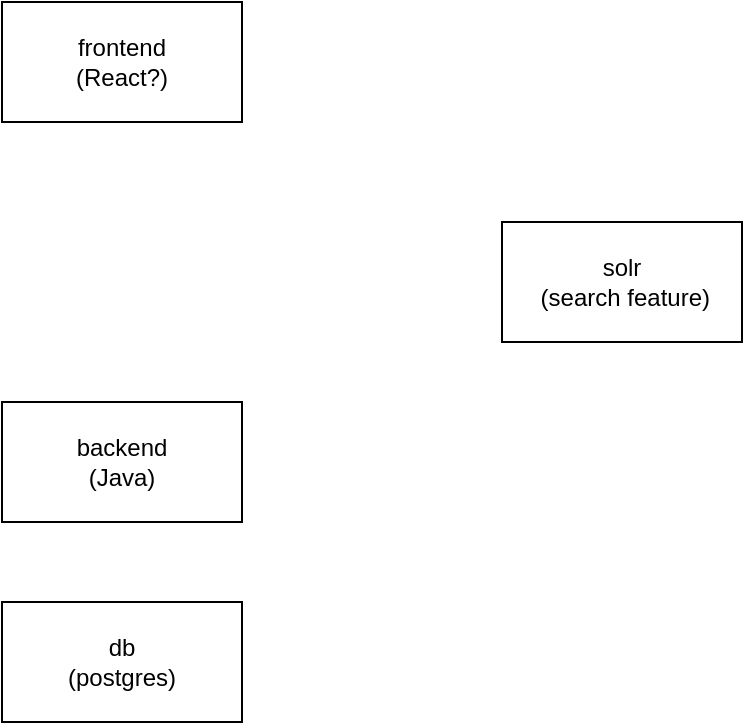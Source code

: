 <mxfile version="15.8.2" type="github">
  <diagram id="4--m4Km5jCpsTV1IGMaW" name="Page-1">
    <mxGraphModel dx="1590" dy="720" grid="1" gridSize="10" guides="1" tooltips="1" connect="1" arrows="1" fold="1" page="1" pageScale="1" pageWidth="850" pageHeight="1100" math="0" shadow="0">
      <root>
        <mxCell id="0" />
        <mxCell id="1" parent="0" />
        <mxCell id="gAfc1uIG-7i2aHRbjNRq-1" value="&lt;div&gt;backend&lt;/div&gt;(Java)" style="rounded=0;whiteSpace=wrap;html=1;" vertex="1" parent="1">
          <mxGeometry x="360" y="340" width="120" height="60" as="geometry" />
        </mxCell>
        <mxCell id="gAfc1uIG-7i2aHRbjNRq-2" value="&lt;div&gt;frontend&lt;/div&gt;&lt;div&gt;(React?)&lt;/div&gt;" style="rounded=0;whiteSpace=wrap;html=1;" vertex="1" parent="1">
          <mxGeometry x="360" y="140" width="120" height="60" as="geometry" />
        </mxCell>
        <mxCell id="gAfc1uIG-7i2aHRbjNRq-3" value="db&lt;br&gt;(postgres)" style="rounded=0;whiteSpace=wrap;html=1;" vertex="1" parent="1">
          <mxGeometry x="360" y="440" width="120" height="60" as="geometry" />
        </mxCell>
        <mxCell id="gAfc1uIG-7i2aHRbjNRq-4" value="&lt;div&gt;solr&lt;/div&gt;&lt;div&gt;&amp;nbsp;(search feature)&lt;/div&gt;" style="rounded=0;whiteSpace=wrap;html=1;" vertex="1" parent="1">
          <mxGeometry x="610" y="250" width="120" height="60" as="geometry" />
        </mxCell>
      </root>
    </mxGraphModel>
  </diagram>
</mxfile>
